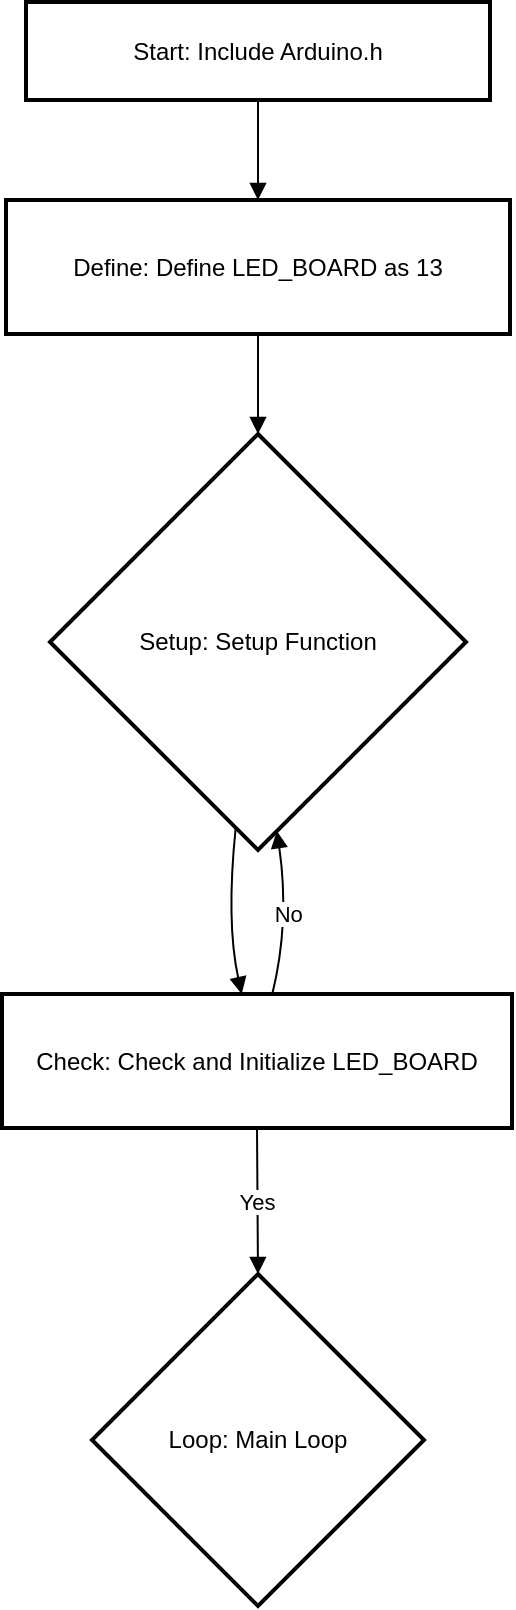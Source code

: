 <mxfile version="24.7.17">
  <diagram name="第 1 页" id="wpomq_5qy6_F_DLfkO4F">
    <mxGraphModel>
      <root>
        <mxCell id="0" />
        <mxCell id="1" parent="0" />
        <mxCell id="2" value="Start: Include Arduino.h" style="whiteSpace=wrap;strokeWidth=2;" vertex="1" parent="1">
          <mxGeometry x="20" y="8" width="232" height="49" as="geometry" />
        </mxCell>
        <mxCell id="3" value="Define: Define LED_BOARD as 13" style="whiteSpace=wrap;strokeWidth=2;" vertex="1" parent="1">
          <mxGeometry x="10" y="107" width="252" height="67" as="geometry" />
        </mxCell>
        <mxCell id="4" value="Setup: Setup Function" style="rhombus;strokeWidth=2;whiteSpace=wrap;" vertex="1" parent="1">
          <mxGeometry x="32" y="224" width="208" height="208" as="geometry" />
        </mxCell>
        <mxCell id="5" value="Check: Check and Initialize LED_BOARD" style="whiteSpace=wrap;strokeWidth=2;" vertex="1" parent="1">
          <mxGeometry x="8" y="504" width="255" height="67" as="geometry" />
        </mxCell>
        <mxCell id="6" value="Loop: Main Loop" style="rhombus;strokeWidth=2;whiteSpace=wrap;" vertex="1" parent="1">
          <mxGeometry x="53" y="644" width="166" height="166" as="geometry" />
        </mxCell>
        <mxCell id="7" value="" style="curved=1;startArrow=none;endArrow=block;exitX=0.5;exitY=1;entryX=0.5;entryY=0;" edge="1" parent="1" source="2" target="3">
          <mxGeometry relative="1" as="geometry">
            <Array as="points" />
          </mxGeometry>
        </mxCell>
        <mxCell id="8" value="" style="curved=1;startArrow=none;endArrow=block;exitX=0.5;exitY=0.99;entryX=0.5;entryY=0;" edge="1" parent="1" source="3" target="4">
          <mxGeometry relative="1" as="geometry">
            <Array as="points" />
          </mxGeometry>
        </mxCell>
        <mxCell id="9" value="" style="curved=1;startArrow=none;endArrow=block;exitX=0.44;exitY=1;entryX=0.47;entryY=0;" edge="1" parent="1" source="4" target="5">
          <mxGeometry relative="1" as="geometry">
            <Array as="points">
              <mxPoint x="120" y="468" />
            </Array>
          </mxGeometry>
        </mxCell>
        <mxCell id="10" value="Yes" style="curved=1;startArrow=none;endArrow=block;exitX=0.5;exitY=1;entryX=0.5;entryY=0;" edge="1" parent="1" source="5" target="6">
          <mxGeometry relative="1" as="geometry">
            <Array as="points" />
          </mxGeometry>
        </mxCell>
        <mxCell id="11" value="No" style="curved=1;startArrow=none;endArrow=block;exitX=0.53;exitY=0;entryX=0.55;entryY=1;" edge="1" parent="1" source="5" target="4">
          <mxGeometry relative="1" as="geometry">
            <Array as="points">
              <mxPoint x="152" y="468" />
            </Array>
          </mxGeometry>
        </mxCell>
      </root>
    </mxGraphModel>
  </diagram>
</mxfile>
